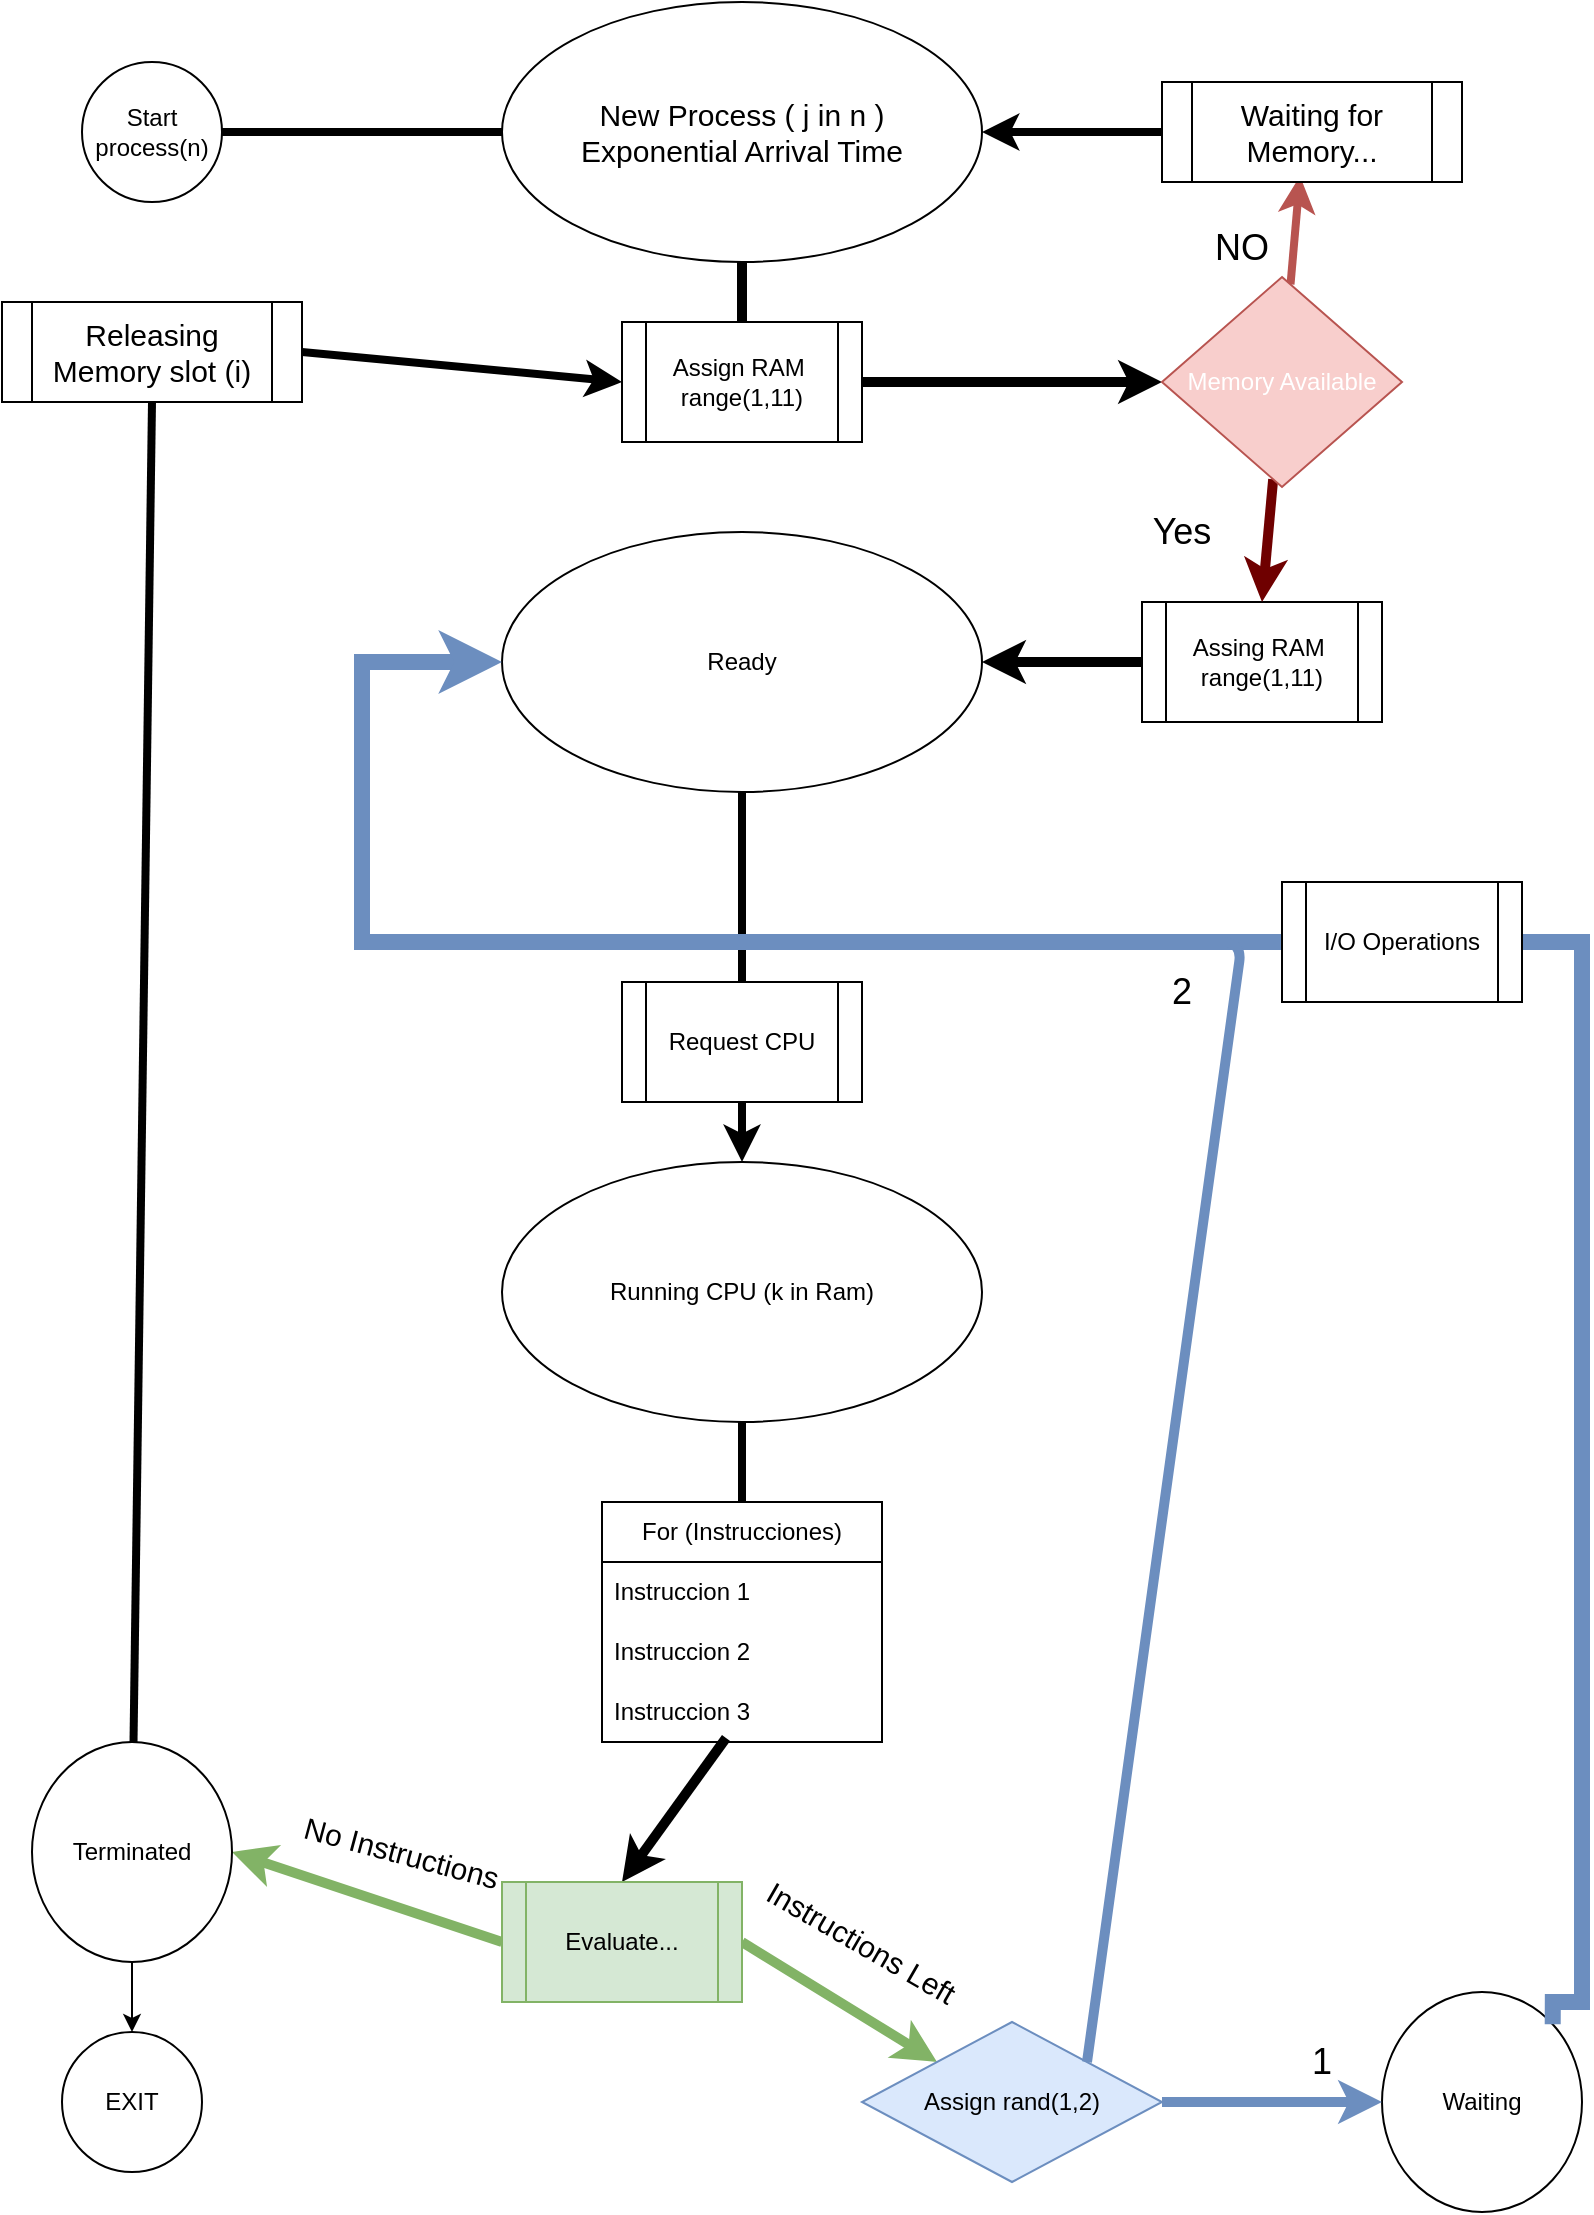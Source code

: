 <mxfile>
    <diagram id="C5RBs43oDa-KdzZeNtuy" name="Page-1">
        <mxGraphModel dx="1428" dy="753" grid="1" gridSize="10" guides="1" tooltips="1" connect="1" arrows="1" fold="1" page="1" pageScale="1" pageWidth="827" pageHeight="1169" math="0" shadow="0">
            <root>
                <mxCell id="WIyWlLk6GJQsqaUBKTNV-0"/>
                <mxCell id="WIyWlLk6GJQsqaUBKTNV-1" parent="WIyWlLk6GJQsqaUBKTNV-0"/>
                <mxCell id="4" value="&lt;font style=&quot;font-size: 15px;&quot;&gt;New Process ( j in n )&lt;/font&gt;&lt;div&gt;&lt;font style=&quot;font-size: 15px;&quot;&gt;Exponential Arrival Time&lt;/font&gt;&lt;/div&gt;" style="ellipse;whiteSpace=wrap;html=1;" parent="WIyWlLk6GJQsqaUBKTNV-1" vertex="1">
                    <mxGeometry x="270" y="10" width="240" height="130" as="geometry"/>
                </mxCell>
                <mxCell id="5" value="" style="endArrow=none;html=1;entryX=0.5;entryY=1;entryDx=0;entryDy=0;exitX=0.5;exitY=0;exitDx=0;exitDy=0;strokeWidth=5;" parent="WIyWlLk6GJQsqaUBKTNV-1" source="10" target="4" edge="1">
                    <mxGeometry width="50" height="50" relative="1" as="geometry">
                        <mxPoint x="380" y="370" as="sourcePoint"/>
                        <mxPoint x="440" y="410" as="targetPoint"/>
                    </mxGeometry>
                </mxCell>
                <mxCell id="72" style="edgeStyle=none;html=1;strokeWidth=4;" edge="1" parent="WIyWlLk6GJQsqaUBKTNV-1" source="6" target="9">
                    <mxGeometry relative="1" as="geometry"/>
                </mxCell>
                <mxCell id="6" value="Ready" style="ellipse;whiteSpace=wrap;html=1;" parent="WIyWlLk6GJQsqaUBKTNV-1" vertex="1">
                    <mxGeometry x="270" y="275" width="240" height="130" as="geometry"/>
                </mxCell>
                <mxCell id="17" style="edgeStyle=none;html=1;strokeWidth=4;endArrow=none;endFill=0;" parent="WIyWlLk6GJQsqaUBKTNV-1" source="9" target="13" edge="1">
                    <mxGeometry relative="1" as="geometry"/>
                </mxCell>
                <mxCell id="9" value="Running CPU (k in Ram)" style="ellipse;whiteSpace=wrap;html=1;" parent="WIyWlLk6GJQsqaUBKTNV-1" vertex="1">
                    <mxGeometry x="270" y="590" width="240" height="130" as="geometry"/>
                </mxCell>
                <mxCell id="50" style="edgeStyle=none;html=1;strokeWidth=5;entryX=0;entryY=0.5;entryDx=0;entryDy=0;exitX=1;exitY=0.5;exitDx=0;exitDy=0;" parent="WIyWlLk6GJQsqaUBKTNV-1" source="10" target="52" edge="1">
                    <mxGeometry relative="1" as="geometry">
                        <mxPoint x="570" y="450" as="targetPoint"/>
                    </mxGeometry>
                </mxCell>
                <mxCell id="69" style="edgeStyle=none;html=1;entryX=1;entryY=0.5;entryDx=0;entryDy=0;strokeWidth=5;" edge="1" parent="WIyWlLk6GJQsqaUBKTNV-1" source="11" target="6">
                    <mxGeometry relative="1" as="geometry"/>
                </mxCell>
                <mxCell id="11" value="Assing RAM&amp;nbsp;&lt;br&gt;range(1,11)" style="shape=process;whiteSpace=wrap;html=1;backgroundOutline=1;" parent="WIyWlLk6GJQsqaUBKTNV-1" vertex="1">
                    <mxGeometry x="590" y="310" width="120" height="60" as="geometry"/>
                </mxCell>
                <mxCell id="33" style="edgeStyle=none;html=1;entryX=1;entryY=0.5;entryDx=0;entryDy=0;strokeWidth=5;exitX=0;exitY=0.5;exitDx=0;exitDy=0;fillColor=#d5e8d4;strokeColor=#82b366;" parent="WIyWlLk6GJQsqaUBKTNV-1" source="34" target="18" edge="1">
                    <mxGeometry relative="1" as="geometry">
                        <mxPoint x="310" y="860" as="sourcePoint"/>
                    </mxGeometry>
                </mxCell>
                <mxCell id="35" style="edgeStyle=none;html=1;entryX=0.5;entryY=0;entryDx=0;entryDy=0;endArrow=classic;endFill=1;strokeWidth=5;exitX=0.443;exitY=0.933;exitDx=0;exitDy=0;exitPerimeter=0;" parent="WIyWlLk6GJQsqaUBKTNV-1" source="16" target="34" edge="1">
                    <mxGeometry relative="1" as="geometry"/>
                </mxCell>
                <mxCell id="13" value="For (Instrucciones)" style="swimlane;fontStyle=0;childLayout=stackLayout;horizontal=1;startSize=30;horizontalStack=0;resizeParent=1;resizeParentMax=0;resizeLast=0;collapsible=1;marginBottom=0;whiteSpace=wrap;html=1;" parent="WIyWlLk6GJQsqaUBKTNV-1" vertex="1">
                    <mxGeometry x="320" y="760" width="140" height="120" as="geometry"/>
                </mxCell>
                <mxCell id="14" value="Instruccion 1" style="text;strokeColor=none;fillColor=none;align=left;verticalAlign=middle;spacingLeft=4;spacingRight=4;overflow=hidden;points=[[0,0.5],[1,0.5]];portConstraint=eastwest;rotatable=0;whiteSpace=wrap;html=1;" parent="13" vertex="1">
                    <mxGeometry y="30" width="140" height="30" as="geometry"/>
                </mxCell>
                <mxCell id="15" value="Instruccion 2" style="text;strokeColor=none;fillColor=none;align=left;verticalAlign=middle;spacingLeft=4;spacingRight=4;overflow=hidden;points=[[0,0.5],[1,0.5]];portConstraint=eastwest;rotatable=0;whiteSpace=wrap;html=1;" parent="13" vertex="1">
                    <mxGeometry y="60" width="140" height="30" as="geometry"/>
                </mxCell>
                <mxCell id="16" value="Instruccion 3" style="text;strokeColor=none;fillColor=none;align=left;verticalAlign=middle;spacingLeft=4;spacingRight=4;overflow=hidden;points=[[0,0.5],[1,0.5]];portConstraint=eastwest;rotatable=0;whiteSpace=wrap;html=1;" parent="13" vertex="1">
                    <mxGeometry y="90" width="140" height="30" as="geometry"/>
                </mxCell>
                <mxCell id="24" style="edgeStyle=none;html=1;entryX=0.5;entryY=0;entryDx=0;entryDy=0;" parent="WIyWlLk6GJQsqaUBKTNV-1" source="18" target="25" edge="1">
                    <mxGeometry relative="1" as="geometry">
                        <mxPoint x="120" y="1030" as="targetPoint"/>
                    </mxGeometry>
                </mxCell>
                <mxCell id="62" value="" style="edgeStyle=none;html=1;entryX=0.5;entryY=1;entryDx=0;entryDy=0;endArrow=none;endFill=0;strokeWidth=4;" parent="WIyWlLk6GJQsqaUBKTNV-1" source="18" target="63" edge="1">
                    <mxGeometry relative="1" as="geometry">
                        <mxPoint x="85" y="730" as="targetPoint"/>
                    </mxGeometry>
                </mxCell>
                <mxCell id="18" value="Terminated" style="ellipse;whiteSpace=wrap;html=1;" parent="WIyWlLk6GJQsqaUBKTNV-1" vertex="1">
                    <mxGeometry x="35" y="880" width="100" height="110" as="geometry"/>
                </mxCell>
                <mxCell id="BFtncVwiX7woIN2cKyRZ-66" style="edgeStyle=orthogonalEdgeStyle;rounded=0;orthogonalLoop=1;jettySize=auto;html=1;fillColor=#dae8fc;strokeColor=#6c8ebf;endArrow=classic;startFill=0;strokeWidth=8;entryX=0;entryY=0.5;entryDx=0;entryDy=0;endFill=1;" parent="WIyWlLk6GJQsqaUBKTNV-1" source="BFtncVwiX7woIN2cKyRZ-67" target="6" edge="1">
                    <mxGeometry relative="1" as="geometry">
                        <mxPoint x="790" y="330" as="targetPoint"/>
                        <Array as="points">
                            <mxPoint x="200" y="340"/>
                        </Array>
                        <mxPoint x="1040" y="1010" as="sourcePoint"/>
                    </mxGeometry>
                </mxCell>
                <mxCell id="20" value="Waiting" style="ellipse;whiteSpace=wrap;html=1;" parent="WIyWlLk6GJQsqaUBKTNV-1" vertex="1">
                    <mxGeometry x="710" y="1005" width="100" height="110" as="geometry"/>
                </mxCell>
                <mxCell id="25" value="EXIT" style="ellipse;whiteSpace=wrap;html=1;" parent="WIyWlLk6GJQsqaUBKTNV-1" vertex="1">
                    <mxGeometry x="50" y="1025" width="70" height="70" as="geometry"/>
                </mxCell>
                <mxCell id="26" value="&lt;font style=&quot;font-size: 15px;&quot;&gt;No Instructions&lt;/font&gt;" style="text;html=1;align=center;verticalAlign=middle;whiteSpace=wrap;rounded=0;rotation=15;strokeWidth=6;" parent="WIyWlLk6GJQsqaUBKTNV-1" vertex="1">
                    <mxGeometry x="160" y="920" width="120" height="30" as="geometry"/>
                </mxCell>
                <mxCell id="27" value="&lt;font style=&quot;font-size: 15px;&quot;&gt;Instructions Left&lt;/font&gt;" style="text;html=1;align=center;verticalAlign=middle;whiteSpace=wrap;rounded=0;rotation=30;strokeWidth=4;" parent="WIyWlLk6GJQsqaUBKTNV-1" vertex="1">
                    <mxGeometry x="390" y="960" width="120" height="40" as="geometry"/>
                </mxCell>
                <mxCell id="10" value="Assign RAM&amp;nbsp;&lt;br&gt;range(1,11)" style="shape=process;whiteSpace=wrap;html=1;backgroundOutline=1;" parent="WIyWlLk6GJQsqaUBKTNV-1" vertex="1">
                    <mxGeometry x="330" y="170" width="120" height="60" as="geometry"/>
                </mxCell>
                <mxCell id="42" style="edgeStyle=none;html=1;entryX=0;entryY=0;entryDx=0;entryDy=0;strokeWidth=5;fillColor=#d5e8d4;strokeColor=#82b366;exitX=1;exitY=0.5;exitDx=0;exitDy=0;" parent="WIyWlLk6GJQsqaUBKTNV-1" source="34" target="39" edge="1">
                    <mxGeometry relative="1" as="geometry"/>
                </mxCell>
                <mxCell id="34" value="Evaluate..." style="shape=process;whiteSpace=wrap;html=1;backgroundOutline=1;fillColor=#d5e8d4;strokeColor=#82b366;" parent="WIyWlLk6GJQsqaUBKTNV-1" vertex="1">
                    <mxGeometry x="270" y="950" width="120" height="60" as="geometry"/>
                </mxCell>
                <mxCell id="36" value="&lt;span style=&quot;font-size: 18px;&quot;&gt;1&lt;/span&gt;" style="text;html=1;align=center;verticalAlign=middle;whiteSpace=wrap;rounded=0;" parent="WIyWlLk6GJQsqaUBKTNV-1" vertex="1">
                    <mxGeometry x="650" y="1025" width="60" height="30" as="geometry"/>
                </mxCell>
                <mxCell id="43" style="edgeStyle=none;html=1;entryX=0;entryY=0.5;entryDx=0;entryDy=0;strokeWidth=5;fillColor=#dae8fc;strokeColor=#6c8ebf;" parent="WIyWlLk6GJQsqaUBKTNV-1" source="39" target="20" edge="1">
                    <mxGeometry relative="1" as="geometry"/>
                </mxCell>
                <mxCell id="39" value="Assign rand(1,2)" style="rhombus;whiteSpace=wrap;html=1;fillColor=#dae8fc;strokeColor=#6c8ebf;" parent="WIyWlLk6GJQsqaUBKTNV-1" vertex="1">
                    <mxGeometry x="450" y="1020" width="150" height="80" as="geometry"/>
                </mxCell>
                <mxCell id="45" style="edgeStyle=none;html=1;strokeWidth=5;exitX=1;exitY=0;exitDx=0;exitDy=0;fillColor=#dae8fc;strokeColor=#6c8ebf;endArrow=none;endFill=0;" parent="WIyWlLk6GJQsqaUBKTNV-1" source="39" edge="1">
                    <mxGeometry relative="1" as="geometry">
                        <mxPoint x="551.25" y="1030" as="sourcePoint"/>
                        <Array as="points">
                            <mxPoint x="640" y="480"/>
                        </Array>
                        <mxPoint x="200" y="480" as="targetPoint"/>
                    </mxGeometry>
                </mxCell>
                <mxCell id="49" style="edgeStyle=none;html=1;entryX=0;entryY=0.5;entryDx=0;entryDy=0;strokeWidth=4;endArrow=none;endFill=0;" parent="WIyWlLk6GJQsqaUBKTNV-1" source="48" target="4" edge="1">
                    <mxGeometry relative="1" as="geometry"/>
                </mxCell>
                <mxCell id="48" value="Start&lt;br&gt;process(n)" style="ellipse;whiteSpace=wrap;html=1;" parent="WIyWlLk6GJQsqaUBKTNV-1" vertex="1">
                    <mxGeometry x="60" y="40" width="70" height="70" as="geometry"/>
                </mxCell>
                <mxCell id="57" style="edgeStyle=none;html=1;strokeWidth=4;entryX=0.46;entryY=0.94;entryDx=0;entryDy=0;entryPerimeter=0;fillColor=#f8cecc;strokeColor=#b85450;" parent="WIyWlLk6GJQsqaUBKTNV-1" source="52" target="BFtncVwiX7woIN2cKyRZ-64" edge="1">
                    <mxGeometry relative="1" as="geometry">
                        <mxPoint x="620" y="290" as="targetPoint"/>
                    </mxGeometry>
                </mxCell>
                <mxCell id="68" style="edgeStyle=none;html=1;entryX=0.5;entryY=0;entryDx=0;entryDy=0;strokeWidth=5;fillColor=#a20025;strokeColor=#6F0000;" edge="1" parent="WIyWlLk6GJQsqaUBKTNV-1" source="52" target="11">
                    <mxGeometry relative="1" as="geometry"/>
                </mxCell>
                <mxCell id="52" value="&lt;span&gt;&lt;font style=&quot;color: light-dark(rgb(255, 255, 255), rgb(255, 255, 255));&quot;&gt;Memory Available&lt;/font&gt;&lt;/span&gt;" style="rhombus;whiteSpace=wrap;html=1;fillColor=#f8cecc;strokeColor=#b85450;" parent="WIyWlLk6GJQsqaUBKTNV-1" vertex="1">
                    <mxGeometry x="600" y="147.5" width="120" height="105" as="geometry"/>
                </mxCell>
                <mxCell id="56" value="&lt;span style=&quot;font-size: 18px;&quot;&gt;Yes&lt;/span&gt;" style="text;html=1;align=center;verticalAlign=middle;whiteSpace=wrap;rounded=0;" parent="WIyWlLk6GJQsqaUBKTNV-1" vertex="1">
                    <mxGeometry x="580" y="260" width="60" height="30" as="geometry"/>
                </mxCell>
                <mxCell id="59" style="edgeStyle=none;html=1;entryX=1;entryY=0.5;entryDx=0;entryDy=0;strokeWidth=4;exitX=0;exitY=0.5;exitDx=0;exitDy=0;" parent="WIyWlLk6GJQsqaUBKTNV-1" source="BFtncVwiX7woIN2cKyRZ-64" target="4" edge="1">
                    <mxGeometry relative="1" as="geometry">
                        <mxPoint x="571.8" y="249.626" as="sourcePoint"/>
                    </mxGeometry>
                </mxCell>
                <mxCell id="60" value="&lt;span style=&quot;font-size: 18px;&quot;&gt;NO&lt;/span&gt;" style="text;html=1;align=center;verticalAlign=middle;whiteSpace=wrap;rounded=0;" parent="WIyWlLk6GJQsqaUBKTNV-1" vertex="1">
                    <mxGeometry x="610" y="117.5" width="60" height="30" as="geometry"/>
                </mxCell>
                <mxCell id="64" style="edgeStyle=none;html=1;entryX=0;entryY=0.5;entryDx=0;entryDy=0;strokeWidth=4;endArrow=classic;endFill=1;exitX=1;exitY=0.5;exitDx=0;exitDy=0;" parent="WIyWlLk6GJQsqaUBKTNV-1" source="63" target="10" edge="1">
                    <mxGeometry relative="1" as="geometry"/>
                </mxCell>
                <mxCell id="63" value="&lt;font style=&quot;font-size: 15px;&quot;&gt;Releasing Memory slot (i)&lt;/font&gt;" style="shape=process;whiteSpace=wrap;html=1;backgroundOutline=1;" parent="WIyWlLk6GJQsqaUBKTNV-1" vertex="1">
                    <mxGeometry x="20" y="160" width="150" height="50" as="geometry"/>
                </mxCell>
                <mxCell id="BFtncVwiX7woIN2cKyRZ-64" value="&lt;font style=&quot;font-size: 15px;&quot;&gt;Waiting for Memory...&lt;/font&gt;" style="shape=process;whiteSpace=wrap;html=1;backgroundOutline=1;" parent="WIyWlLk6GJQsqaUBKTNV-1" vertex="1">
                    <mxGeometry x="600" y="50" width="150" height="50" as="geometry"/>
                </mxCell>
                <mxCell id="70" value="" style="edgeStyle=orthogonalEdgeStyle;rounded=0;orthogonalLoop=1;jettySize=auto;html=1;fillColor=#dae8fc;strokeColor=#6c8ebf;endArrow=none;startFill=0;strokeWidth=8;entryX=0;entryY=0.5;entryDx=0;entryDy=0;exitX=1;exitY=0;exitDx=0;exitDy=0;" edge="1" parent="WIyWlLk6GJQsqaUBKTNV-1" source="20" target="BFtncVwiX7woIN2cKyRZ-67">
                    <mxGeometry relative="1" as="geometry">
                        <mxPoint x="270" y="340" as="targetPoint"/>
                        <Array as="points">
                            <mxPoint x="795" y="1010"/>
                            <mxPoint x="810" y="1010"/>
                            <mxPoint x="810" y="480"/>
                        </Array>
                        <mxPoint x="1040" y="1010" as="sourcePoint"/>
                    </mxGeometry>
                </mxCell>
                <mxCell id="BFtncVwiX7woIN2cKyRZ-67" value="I/O Operations" style="shape=process;whiteSpace=wrap;html=1;backgroundOutline=1;" parent="WIyWlLk6GJQsqaUBKTNV-1" vertex="1">
                    <mxGeometry x="660" y="450" width="120" height="60" as="geometry"/>
                </mxCell>
                <mxCell id="71" value="Request CPU" style="shape=process;whiteSpace=wrap;html=1;backgroundOutline=1;" vertex="1" parent="WIyWlLk6GJQsqaUBKTNV-1">
                    <mxGeometry x="330" y="500" width="120" height="60" as="geometry"/>
                </mxCell>
                <mxCell id="73" value="&lt;span style=&quot;font-size: 18px;&quot;&gt;2&lt;/span&gt;" style="text;html=1;align=center;verticalAlign=middle;whiteSpace=wrap;rounded=0;" vertex="1" parent="WIyWlLk6GJQsqaUBKTNV-1">
                    <mxGeometry x="580" y="490" width="60" height="30" as="geometry"/>
                </mxCell>
            </root>
        </mxGraphModel>
    </diagram>
</mxfile>